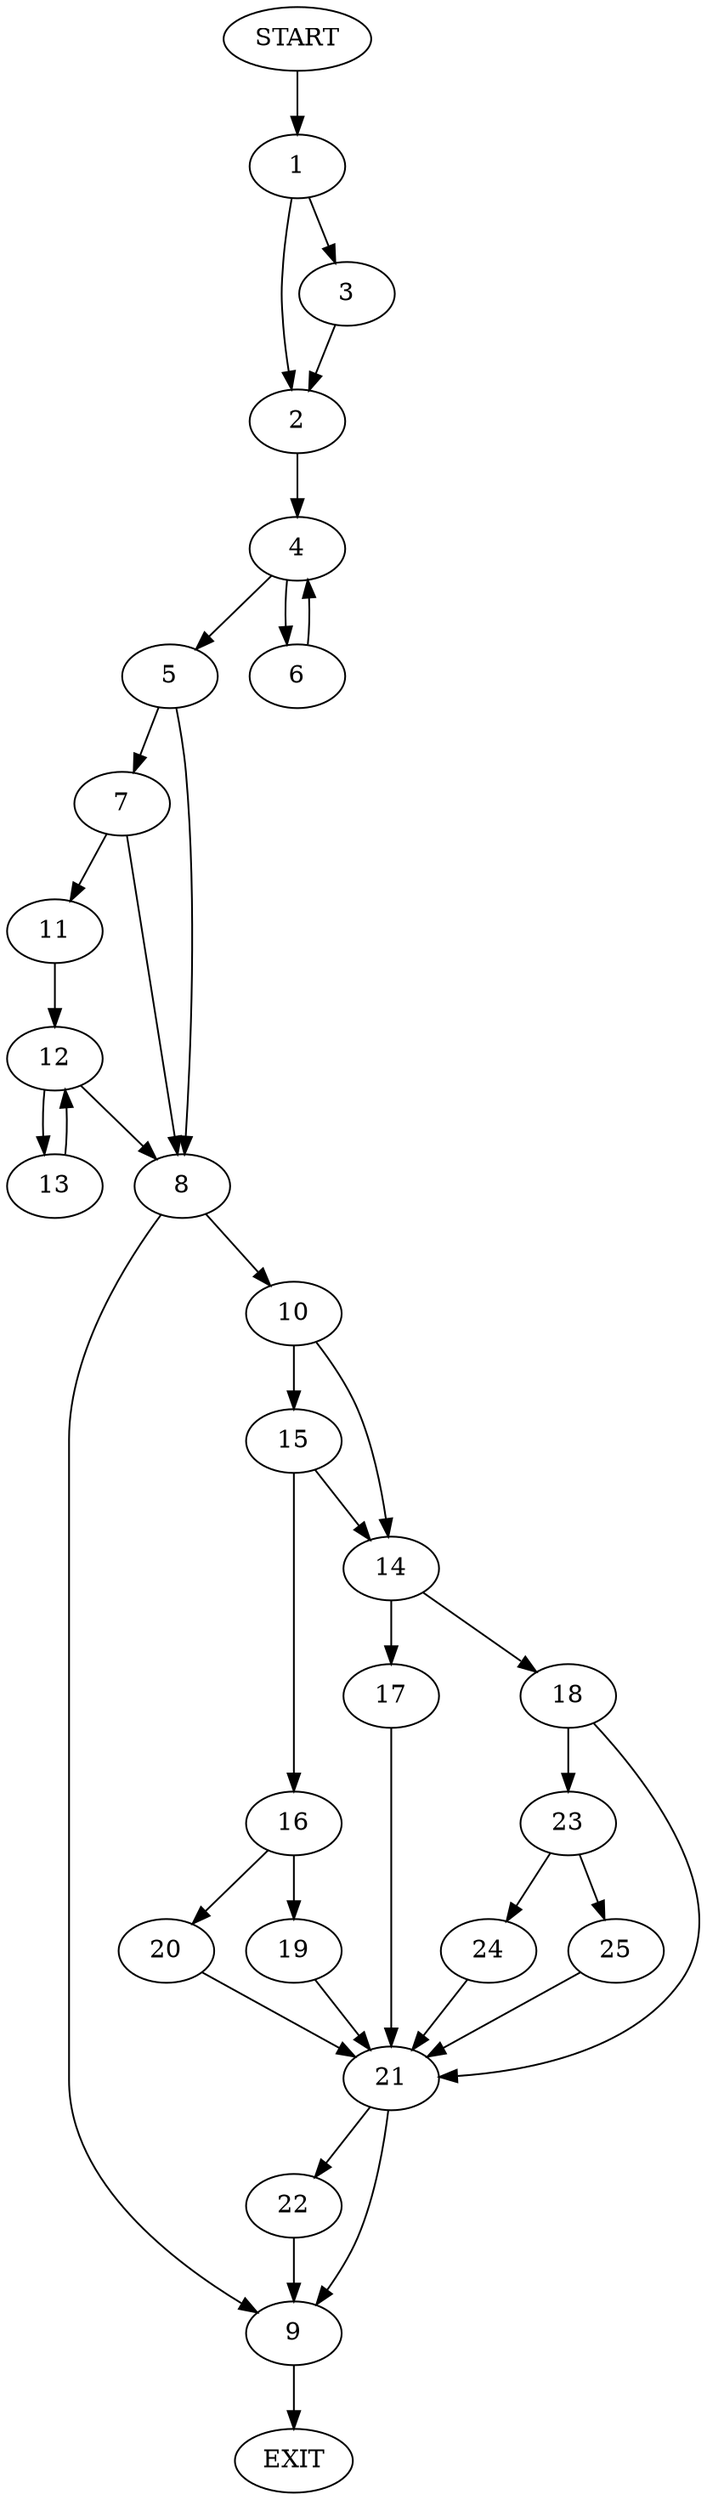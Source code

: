 digraph {
0 [label="START"]
26 [label="EXIT"]
0 -> 1
1 -> 2
1 -> 3
3 -> 2
2 -> 4
4 -> 5
4 -> 6
6 -> 4
5 -> 7
5 -> 8
8 -> 9
8 -> 10
7 -> 11
7 -> 8
11 -> 12
12 -> 13
12 -> 8
13 -> 12
10 -> 14
10 -> 15
9 -> 26
15 -> 16
15 -> 14
14 -> 17
14 -> 18
16 -> 19
16 -> 20
20 -> 21
19 -> 21
21 -> 9
21 -> 22
17 -> 21
18 -> 23
18 -> 21
23 -> 24
23 -> 25
25 -> 21
24 -> 21
22 -> 9
}

